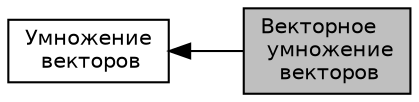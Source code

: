 digraph "Векторное умножение векторов"
{
  edge [fontname="Helvetica",fontsize="10",labelfontname="Helvetica",labelfontsize="10"];
  node [fontname="Helvetica",fontsize="10",shape=box];
  rankdir=LR;
  Node2 [label="Умножение\l векторов",height=0.2,width=0.4,color="black", fillcolor="white", style="filled",URL="$group__vector__multiplication.html",tooltip="Предоставляет скалярное и векторное умножение над векторами."];
  Node1 [label="Векторное\l умножение\l векторов",height=0.2,width=0.4,color="black", fillcolor="grey75", style="filled", fontcolor="black",tooltip="Векторное умножение."];
  Node2->Node1 [shape=plaintext, dir="back", style="solid"];
}
